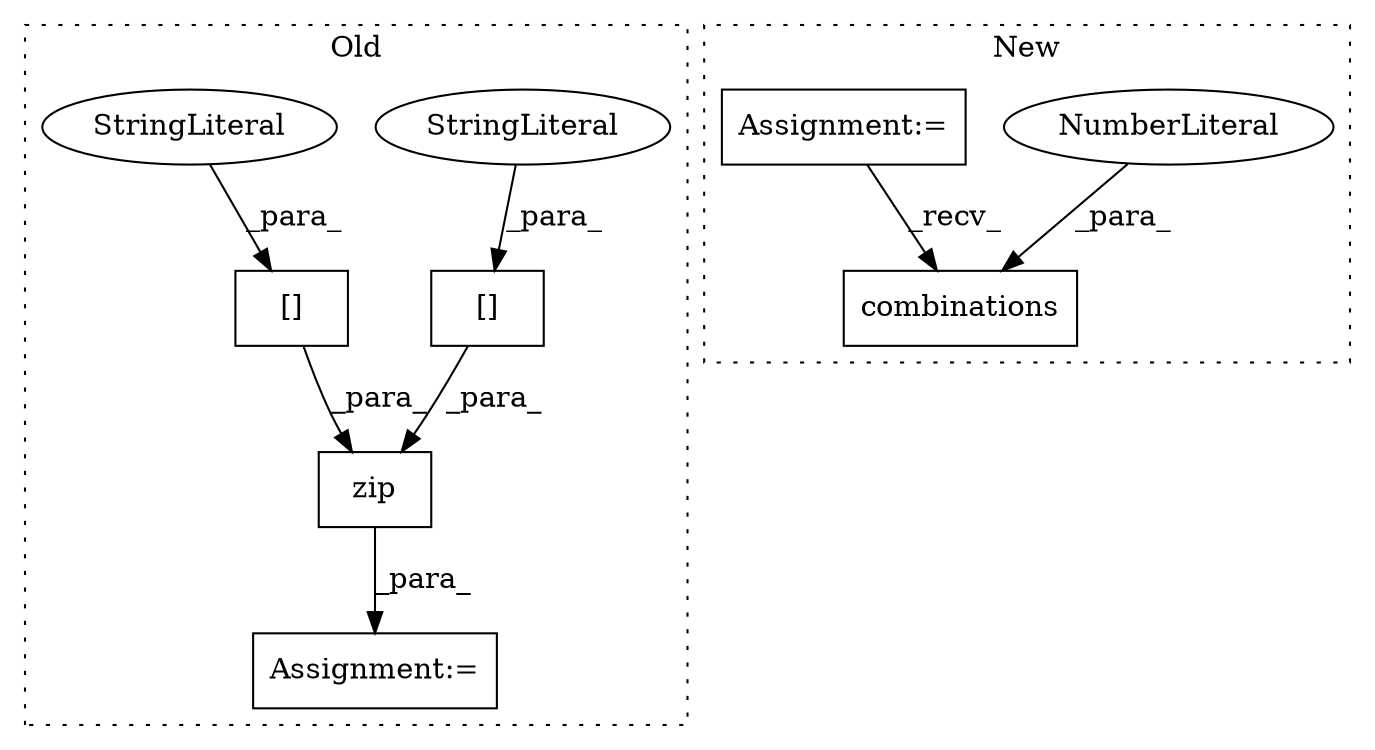 digraph G {
subgraph cluster0 {
1 [label="zip" a="32" s="12662,12710" l="4,1" shape="box"];
3 [label="[]" a="2" s="12689,12709" l="3,1" shape="box"];
5 [label="StringLiteral" a="45" s="12692" l="17" shape="ellipse"];
6 [label="[]" a="2" s="12666,12687" l="3,1" shape="box"];
7 [label="StringLiteral" a="45" s="12669" l="18" shape="ellipse"];
9 [label="Assignment:=" a="7" s="12656" l="1" shape="box"];
label = "Old";
style="dotted";
}
subgraph cluster1 {
2 [label="combinations" a="32" s="12676,12708" l="13,1" shape="box"];
4 [label="NumberLiteral" a="34" s="12707" l="1" shape="ellipse"];
8 [label="Assignment:=" a="7" s="12001" l="9" shape="box"];
label = "New";
style="dotted";
}
1 -> 9 [label="_para_"];
3 -> 1 [label="_para_"];
4 -> 2 [label="_para_"];
5 -> 3 [label="_para_"];
6 -> 1 [label="_para_"];
7 -> 6 [label="_para_"];
8 -> 2 [label="_recv_"];
}